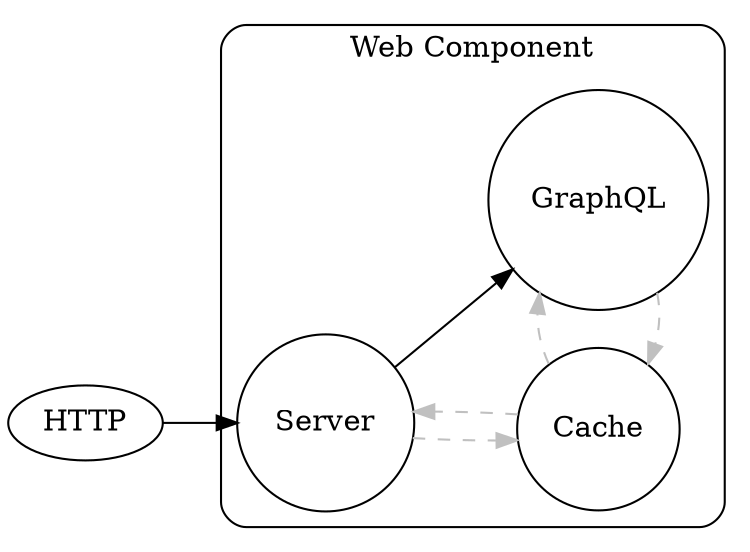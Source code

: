 digraph baxter_bot {
    rankdir=LR

    HTTP_SRC [label="HTTP"]

    WEB [label="Server", shape=circle]
    CAC [label="Cache" shape=circle]
    GQL [label="GraphQL" shape=circle]

    HTTP_SRC  ->  WEB

    subgraph cluster_web {
        label="Web Component"
        style=rounded
        WEB -> CAC -> WEB [style=dashed, color=grey]
        WEB -> GQL
        GQL -> CAC -> GQL [style=dashed, color=grey]
        {rank=same GQL CAC}
    }
}